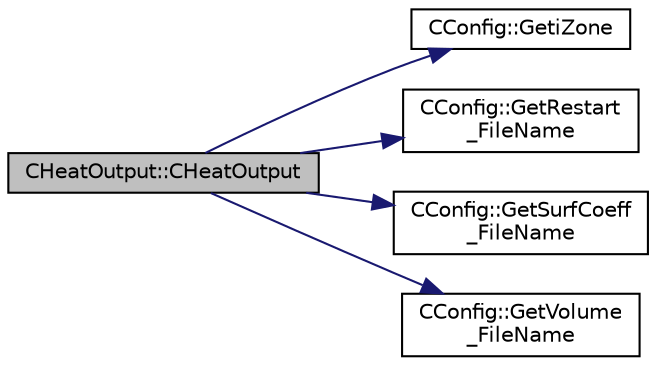 digraph "CHeatOutput::CHeatOutput"
{
 // LATEX_PDF_SIZE
  edge [fontname="Helvetica",fontsize="10",labelfontname="Helvetica",labelfontsize="10"];
  node [fontname="Helvetica",fontsize="10",shape=record];
  rankdir="LR";
  Node1 [label="CHeatOutput::CHeatOutput",height=0.2,width=0.4,color="black", fillcolor="grey75", style="filled", fontcolor="black",tooltip="Constructor of the class."];
  Node1 -> Node2 [color="midnightblue",fontsize="10",style="solid",fontname="Helvetica"];
  Node2 [label="CConfig::GetiZone",height=0.2,width=0.4,color="black", fillcolor="white", style="filled",URL="$classCConfig.html#a1d6335b8fdef6fbcd9a08f7503d73ec1",tooltip="Provides the number of varaibles."];
  Node1 -> Node3 [color="midnightblue",fontsize="10",style="solid",fontname="Helvetica"];
  Node3 [label="CConfig::GetRestart\l_FileName",height=0.2,width=0.4,color="black", fillcolor="white", style="filled",URL="$classCConfig.html#af3031af8509878702b4045584ab16ed3",tooltip="Get the name of the restart file for the flow variables."];
  Node1 -> Node4 [color="midnightblue",fontsize="10",style="solid",fontname="Helvetica"];
  Node4 [label="CConfig::GetSurfCoeff\l_FileName",height=0.2,width=0.4,color="black", fillcolor="white", style="filled",URL="$classCConfig.html#a16f99e8cc6c1bf42cc4a7b15e5d1dee1",tooltip="Get the name of the file with the surface information for the flow problem."];
  Node1 -> Node5 [color="midnightblue",fontsize="10",style="solid",fontname="Helvetica"];
  Node5 [label="CConfig::GetVolume\l_FileName",height=0.2,width=0.4,color="black", fillcolor="white", style="filled",URL="$classCConfig.html#a032b7d16a6ce08d53d69d3f258a89588",tooltip="Get the name of the file with the flow variables."];
}

